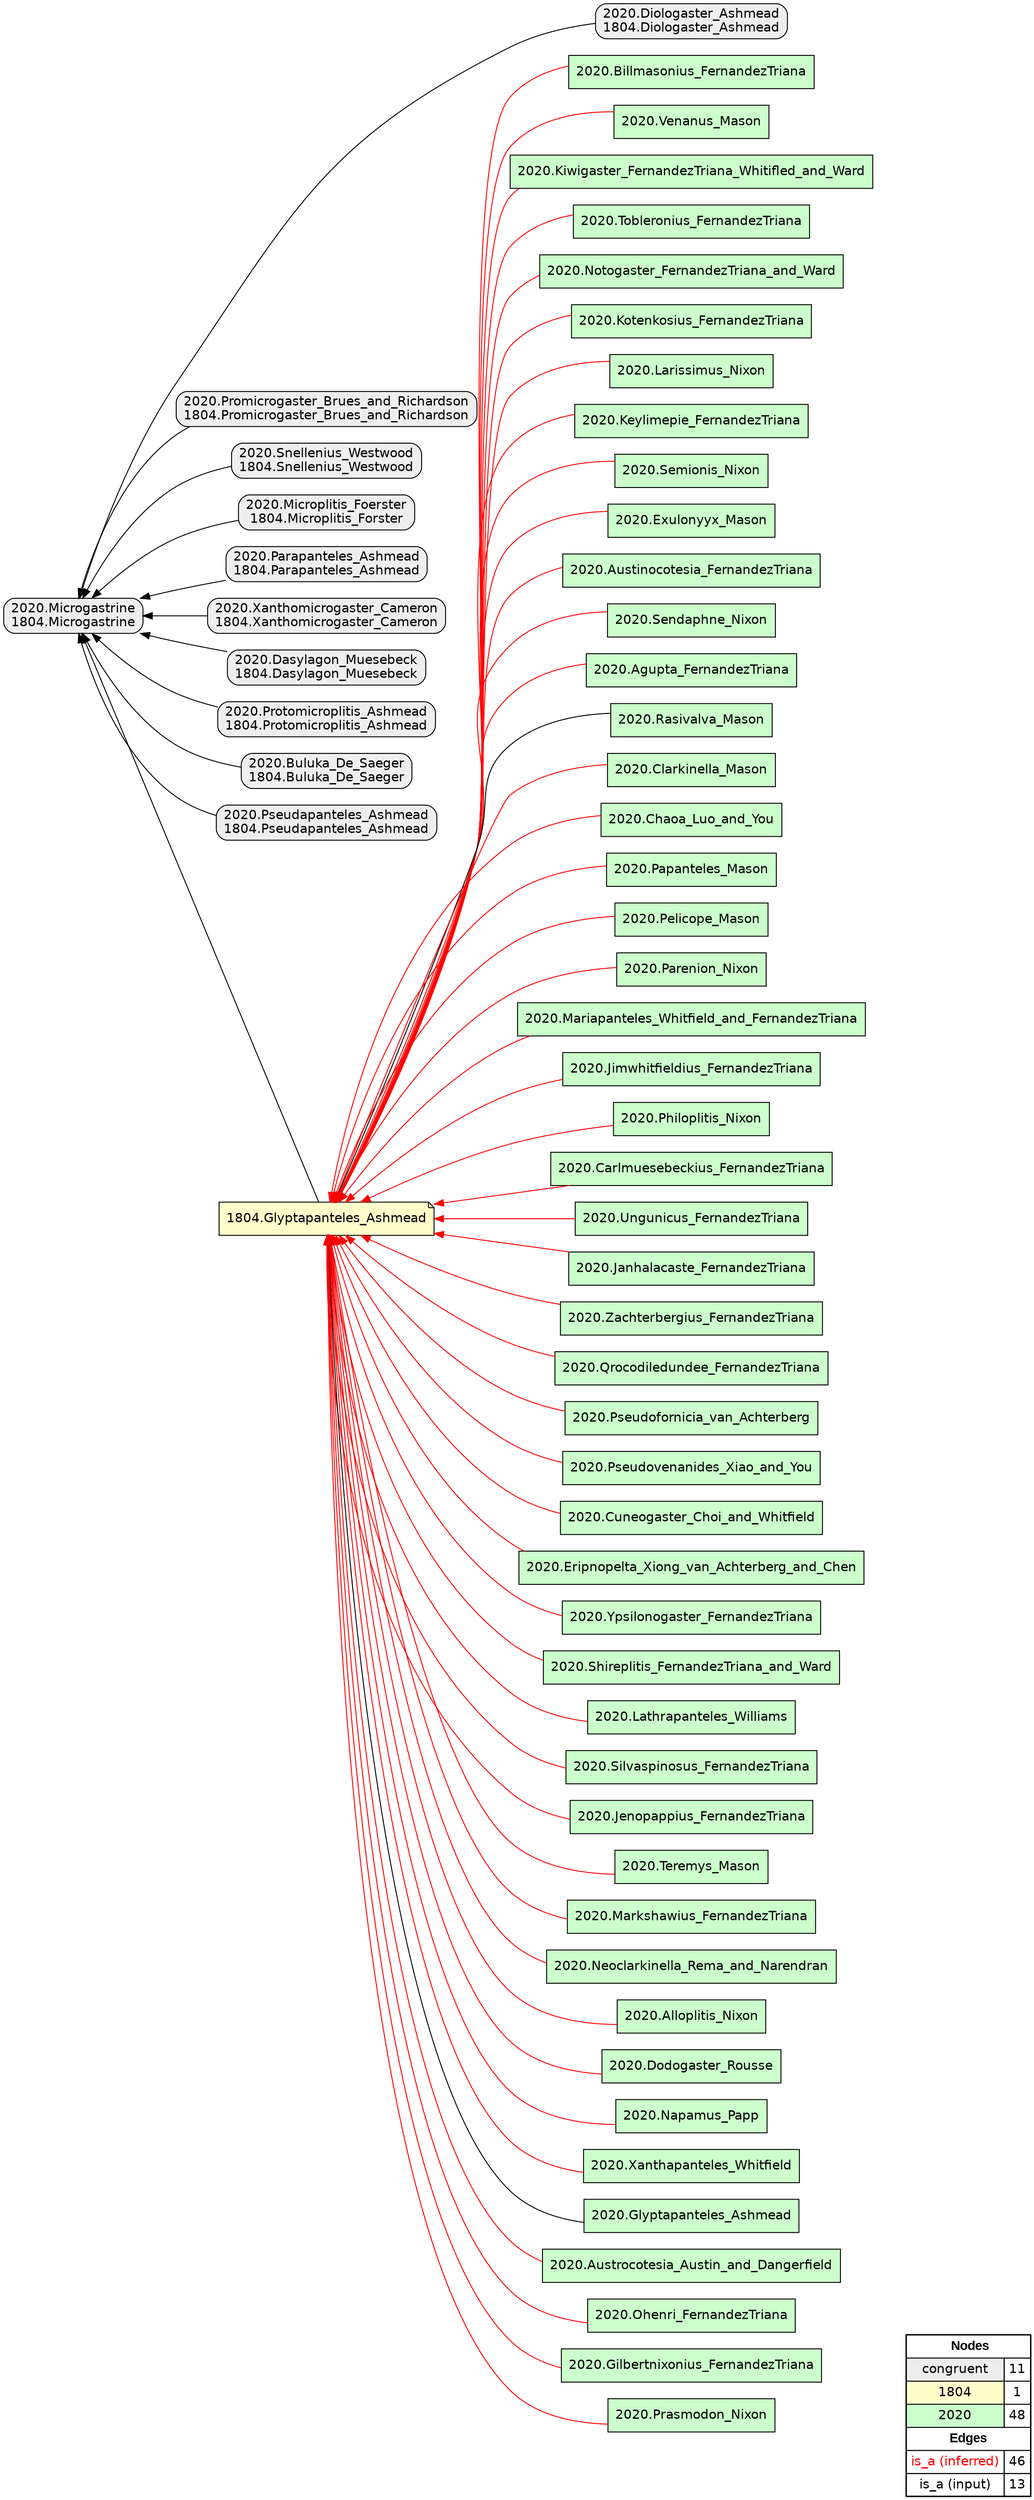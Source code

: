 digraph{
rankdir=RL
node[shape=box style="filled,rounded" fillcolor="#EEEEEE" fontname="helvetica"] 
"2020.Diologaster_Ashmead\n1804.Diologaster_Ashmead"
"2020.Promicrogaster_Brues_and_Richardson\n1804.Promicrogaster_Brues_and_Richardson"
"2020.Snellenius_Westwood\n1804.Snellenius_Westwood"
"2020.Microplitis_Foerster\n1804.Microplitis_Forster"
"2020.Parapanteles_Ashmead\n1804.Parapanteles_Ashmead"
"2020.Xanthomicrogaster_Cameron\n1804.Xanthomicrogaster_Cameron"
"2020.Dasylagon_Muesebeck\n1804.Dasylagon_Muesebeck"
"2020.Protomicroplitis_Ashmead\n1804.Protomicroplitis_Ashmead"
"2020.Microgastrine\n1804.Microgastrine"
"2020.Buluka_De_Saeger\n1804.Buluka_De_Saeger"
"2020.Pseudapanteles_Ashmead\n1804.Pseudapanteles_Ashmead"
node[shape=note style=filled fillcolor="#FFFFCC" fontname="helvetica"] 
"1804.Glyptapanteles_Ashmead"
node[shape=box style=filled fillcolor="#CCFFCC" fontname="helvetica"] 
"2020.Billmasonius_FernandezTriana"
"2020.Venanus_Mason"
"2020.Kiwigaster_FernandezTriana_Whitifled_and_Ward"
"2020.Tobleronius_FernandezTriana"
"2020.Notogaster_FernandezTriana_and_Ward"
"2020.Kotenkosius_FernandezTriana"
"2020.Larissimus_Nixon"
"2020.Keylimepie_FernandezTriana"
"2020.Semionis_Nixon"
"2020.Exulonyyx_Mason"
"2020.Austinocotesia_FernandezTriana"
"2020.Sendaphne_Nixon"
"2020.Agupta_FernandezTriana"
"2020.Rasivalva_Mason"
"2020.Clarkinella_Mason"
"2020.Chaoa_Luo_and_You"
"2020.Papanteles_Mason"
"2020.Pelicope_Mason"
"2020.Parenion_Nixon"
"2020.Mariapanteles_Whitfield_and_FernandezTriana"
"2020.Jimwhitfieldius_FernandezTriana"
"2020.Philoplitis_Nixon"
"2020.Carlmuesebeckius_FernandezTriana"
"2020.Ungunicus_FernandezTriana"
"2020.Janhalacaste_FernandezTriana"
"2020.Zachterbergius_FernandezTriana"
"2020.Qrocodiledundee_FernandezTriana"
"2020.Pseudofornicia_van_Achterberg"
"2020.Pseudovenanides_Xiao_and_You"
"2020.Cuneogaster_Choi_and_Whitfield"
"2020.Eripnopelta_Xiong_van_Achterberg_and_Chen"
"2020.Ypsilonogaster_FernandezTriana"
"2020.Shireplitis_FernandezTriana_and_Ward"
"2020.Lathrapanteles_Williams"
"2020.Silvaspinosus_FernandezTriana"
"2020.Jenopappius_FernandezTriana"
"2020.Teremys_Mason"
"2020.Markshawius_FernandezTriana"
"2020.Neoclarkinella_Rema_and_Narendran"
"2020.Alloplitis_Nixon"
"2020.Dodogaster_Rousse"
"2020.Napamus_Papp"
"2020.Xanthapanteles_Whitfield"
"2020.Glyptapanteles_Ashmead"
"2020.Austrocotesia_Austin_and_Dangerfield"
"2020.Ohenri_FernandezTriana"
"2020.Gilbertnixonius_FernandezTriana"
"2020.Prasmodon_Nixon"
edge[arrowhead=normal style=dotted color="#000000" constraint=true penwidth=1]
edge[arrowhead=normal style=solid color="#FF0000" constraint=true penwidth=1]
"2020.Kiwigaster_FernandezTriana_Whitifled_and_Ward" -> "1804.Glyptapanteles_Ashmead"
"2020.Chaoa_Luo_and_You" -> "1804.Glyptapanteles_Ashmead"
"2020.Jimwhitfieldius_FernandezTriana" -> "1804.Glyptapanteles_Ashmead"
"2020.Ohenri_FernandezTriana" -> "1804.Glyptapanteles_Ashmead"
"2020.Kotenkosius_FernandezTriana" -> "1804.Glyptapanteles_Ashmead"
"2020.Semionis_Nixon" -> "1804.Glyptapanteles_Ashmead"
"2020.Agupta_FernandezTriana" -> "1804.Glyptapanteles_Ashmead"
"2020.Eripnopelta_Xiong_van_Achterberg_and_Chen" -> "1804.Glyptapanteles_Ashmead"
"2020.Teremys_Mason" -> "1804.Glyptapanteles_Ashmead"
"2020.Ypsilonogaster_FernandezTriana" -> "1804.Glyptapanteles_Ashmead"
"2020.Keylimepie_FernandezTriana" -> "1804.Glyptapanteles_Ashmead"
"2020.Janhalacaste_FernandezTriana" -> "1804.Glyptapanteles_Ashmead"
"2020.Alloplitis_Nixon" -> "1804.Glyptapanteles_Ashmead"
"2020.Larissimus_Nixon" -> "1804.Glyptapanteles_Ashmead"
"2020.Austinocotesia_FernandezTriana" -> "1804.Glyptapanteles_Ashmead"
"2020.Xanthapanteles_Whitfield" -> "1804.Glyptapanteles_Ashmead"
"2020.Prasmodon_Nixon" -> "1804.Glyptapanteles_Ashmead"
"2020.Carlmuesebeckius_FernandezTriana" -> "1804.Glyptapanteles_Ashmead"
"2020.Papanteles_Mason" -> "1804.Glyptapanteles_Ashmead"
"2020.Austrocotesia_Austin_and_Dangerfield" -> "1804.Glyptapanteles_Ashmead"
"2020.Shireplitis_FernandezTriana_and_Ward" -> "1804.Glyptapanteles_Ashmead"
"2020.Ungunicus_FernandezTriana" -> "1804.Glyptapanteles_Ashmead"
"2020.Neoclarkinella_Rema_and_Narendran" -> "1804.Glyptapanteles_Ashmead"
"2020.Mariapanteles_Whitfield_and_FernandezTriana" -> "1804.Glyptapanteles_Ashmead"
"2020.Cuneogaster_Choi_and_Whitfield" -> "1804.Glyptapanteles_Ashmead"
"2020.Pseudovenanides_Xiao_and_You" -> "1804.Glyptapanteles_Ashmead"
"2020.Venanus_Mason" -> "1804.Glyptapanteles_Ashmead"
"2020.Pelicope_Mason" -> "1804.Glyptapanteles_Ashmead"
"2020.Exulonyyx_Mason" -> "1804.Glyptapanteles_Ashmead"
"2020.Dodogaster_Rousse" -> "1804.Glyptapanteles_Ashmead"
"2020.Silvaspinosus_FernandezTriana" -> "1804.Glyptapanteles_Ashmead"
"2020.Jenopappius_FernandezTriana" -> "1804.Glyptapanteles_Ashmead"
"2020.Gilbertnixonius_FernandezTriana" -> "1804.Glyptapanteles_Ashmead"
"2020.Pseudofornicia_van_Achterberg" -> "1804.Glyptapanteles_Ashmead"
"2020.Billmasonius_FernandezTriana" -> "1804.Glyptapanteles_Ashmead"
"2020.Lathrapanteles_Williams" -> "1804.Glyptapanteles_Ashmead"
"2020.Tobleronius_FernandezTriana" -> "1804.Glyptapanteles_Ashmead"
"2020.Napamus_Papp" -> "1804.Glyptapanteles_Ashmead"
"2020.Parenion_Nixon" -> "1804.Glyptapanteles_Ashmead"
"2020.Philoplitis_Nixon" -> "1804.Glyptapanteles_Ashmead"
"2020.Clarkinella_Mason" -> "1804.Glyptapanteles_Ashmead"
"2020.Sendaphne_Nixon" -> "1804.Glyptapanteles_Ashmead"
"2020.Markshawius_FernandezTriana" -> "1804.Glyptapanteles_Ashmead"
"2020.Notogaster_FernandezTriana_and_Ward" -> "1804.Glyptapanteles_Ashmead"
"2020.Zachterbergius_FernandezTriana" -> "1804.Glyptapanteles_Ashmead"
"2020.Qrocodiledundee_FernandezTriana" -> "1804.Glyptapanteles_Ashmead"
edge[arrowhead=normal style=solid color="#000000" constraint=true penwidth=1]
"2020.Snellenius_Westwood\n1804.Snellenius_Westwood" -> "2020.Microgastrine\n1804.Microgastrine"
"2020.Protomicroplitis_Ashmead\n1804.Protomicroplitis_Ashmead" -> "2020.Microgastrine\n1804.Microgastrine"
"2020.Parapanteles_Ashmead\n1804.Parapanteles_Ashmead" -> "2020.Microgastrine\n1804.Microgastrine"
"2020.Dasylagon_Muesebeck\n1804.Dasylagon_Muesebeck" -> "2020.Microgastrine\n1804.Microgastrine"
"2020.Rasivalva_Mason" -> "1804.Glyptapanteles_Ashmead"
"2020.Diologaster_Ashmead\n1804.Diologaster_Ashmead" -> "2020.Microgastrine\n1804.Microgastrine"
"2020.Pseudapanteles_Ashmead\n1804.Pseudapanteles_Ashmead" -> "2020.Microgastrine\n1804.Microgastrine"
"2020.Promicrogaster_Brues_and_Richardson\n1804.Promicrogaster_Brues_and_Richardson" -> "2020.Microgastrine\n1804.Microgastrine"
"1804.Glyptapanteles_Ashmead" -> "2020.Microgastrine\n1804.Microgastrine"
"2020.Xanthomicrogaster_Cameron\n1804.Xanthomicrogaster_Cameron" -> "2020.Microgastrine\n1804.Microgastrine"
"2020.Buluka_De_Saeger\n1804.Buluka_De_Saeger" -> "2020.Microgastrine\n1804.Microgastrine"
"2020.Glyptapanteles_Ashmead" -> "1804.Glyptapanteles_Ashmead"
"2020.Microplitis_Foerster\n1804.Microplitis_Forster" -> "2020.Microgastrine\n1804.Microgastrine"
node[shape=box] 
{rank=source Legend [fillcolor= white margin=0 label=< 
 <TABLE BORDER="0" CELLBORDER="1" CELLSPACING="0" CELLPADDING="4"> 
<TR> <TD COLSPAN="2"><font face="Arial Black"> Nodes</font></TD> </TR> 
<TR> 
 <TD bgcolor="#EEEEEE" fontname="helvetica">congruent</TD> 
 <TD>11</TD> 
 </TR> 
<TR> 
 <TD bgcolor="#FFFFCC" fontname="helvetica">1804</TD> 
 <TD>1</TD> 
 </TR> 
<TR> 
 <TD bgcolor="#CCFFCC" fontname="helvetica">2020</TD> 
 <TD>48</TD> 
 </TR> 
<TR> <TD COLSPAN="2"><font face = "Arial Black"> Edges </font></TD> </TR> 
<TR> 
 <TD><font color ="#FF0000">is_a (inferred)</font></TD><TD>46</TD>
</TR>
<TR> 
 <TD><font color ="#000000">is_a (input)</font></TD><TD>13</TD>
</TR>
</TABLE> 
 >] } 
}
